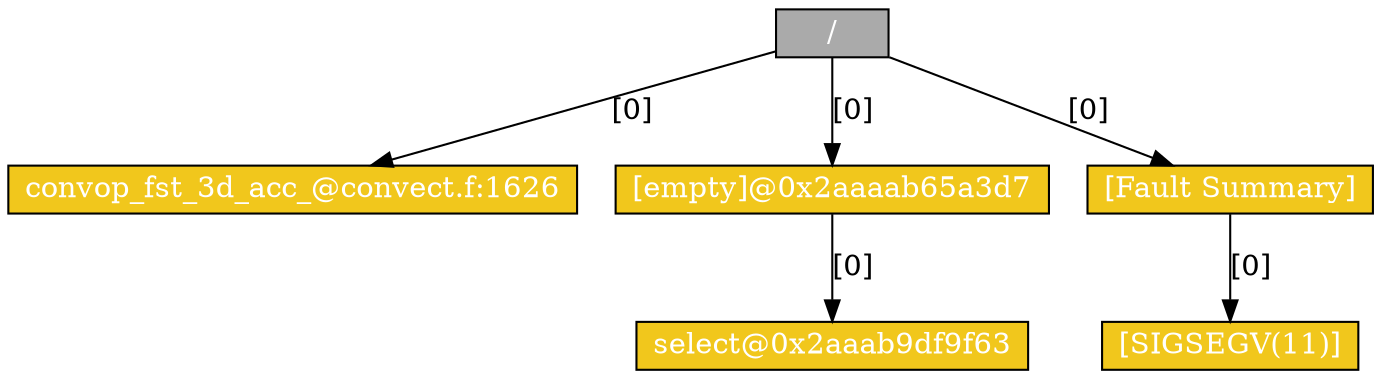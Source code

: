 digraph G {
	node [shape=record,style=filled,labeljust=c,height=0.2];
	0 [pos="0,0", label="/", fillcolor="#AAAAAA",fontcolor="#FFFFFF"];
	435162879 [pos="0,0", label="convop_fst_3d_acc_@convect.f:1626", fillcolor="#f1c71c",fontcolor="#FFFFFF"];
	-733009647 [pos="0,0", label="[empty]@0x2aaaab65a3d7", fillcolor="#f1c71c",fontcolor="#FFFFFF"];
	1035318637 [pos="0,0", label="select@0x2aaab9df9f63", fillcolor="#f1c71c",fontcolor="#FFFFFF"];
	-2134501904 [pos="0,0", label="[Fault Summary]", fillcolor="#f1c71c",fontcolor="#FFFFFF"];
	-576080587 [pos="0,0", label="[SIGSEGV(11)]", fillcolor="#f1c71c",fontcolor="#FFFFFF"];
	0 -> 435162879 [label="[0]"]
	0 -> -733009647 [label="[0]"]
	-733009647 -> 1035318637 [label="[0]"]
	0 -> -2134501904 [label="[0]"]
	-2134501904 -> -576080587 [label="[0]"]
}
